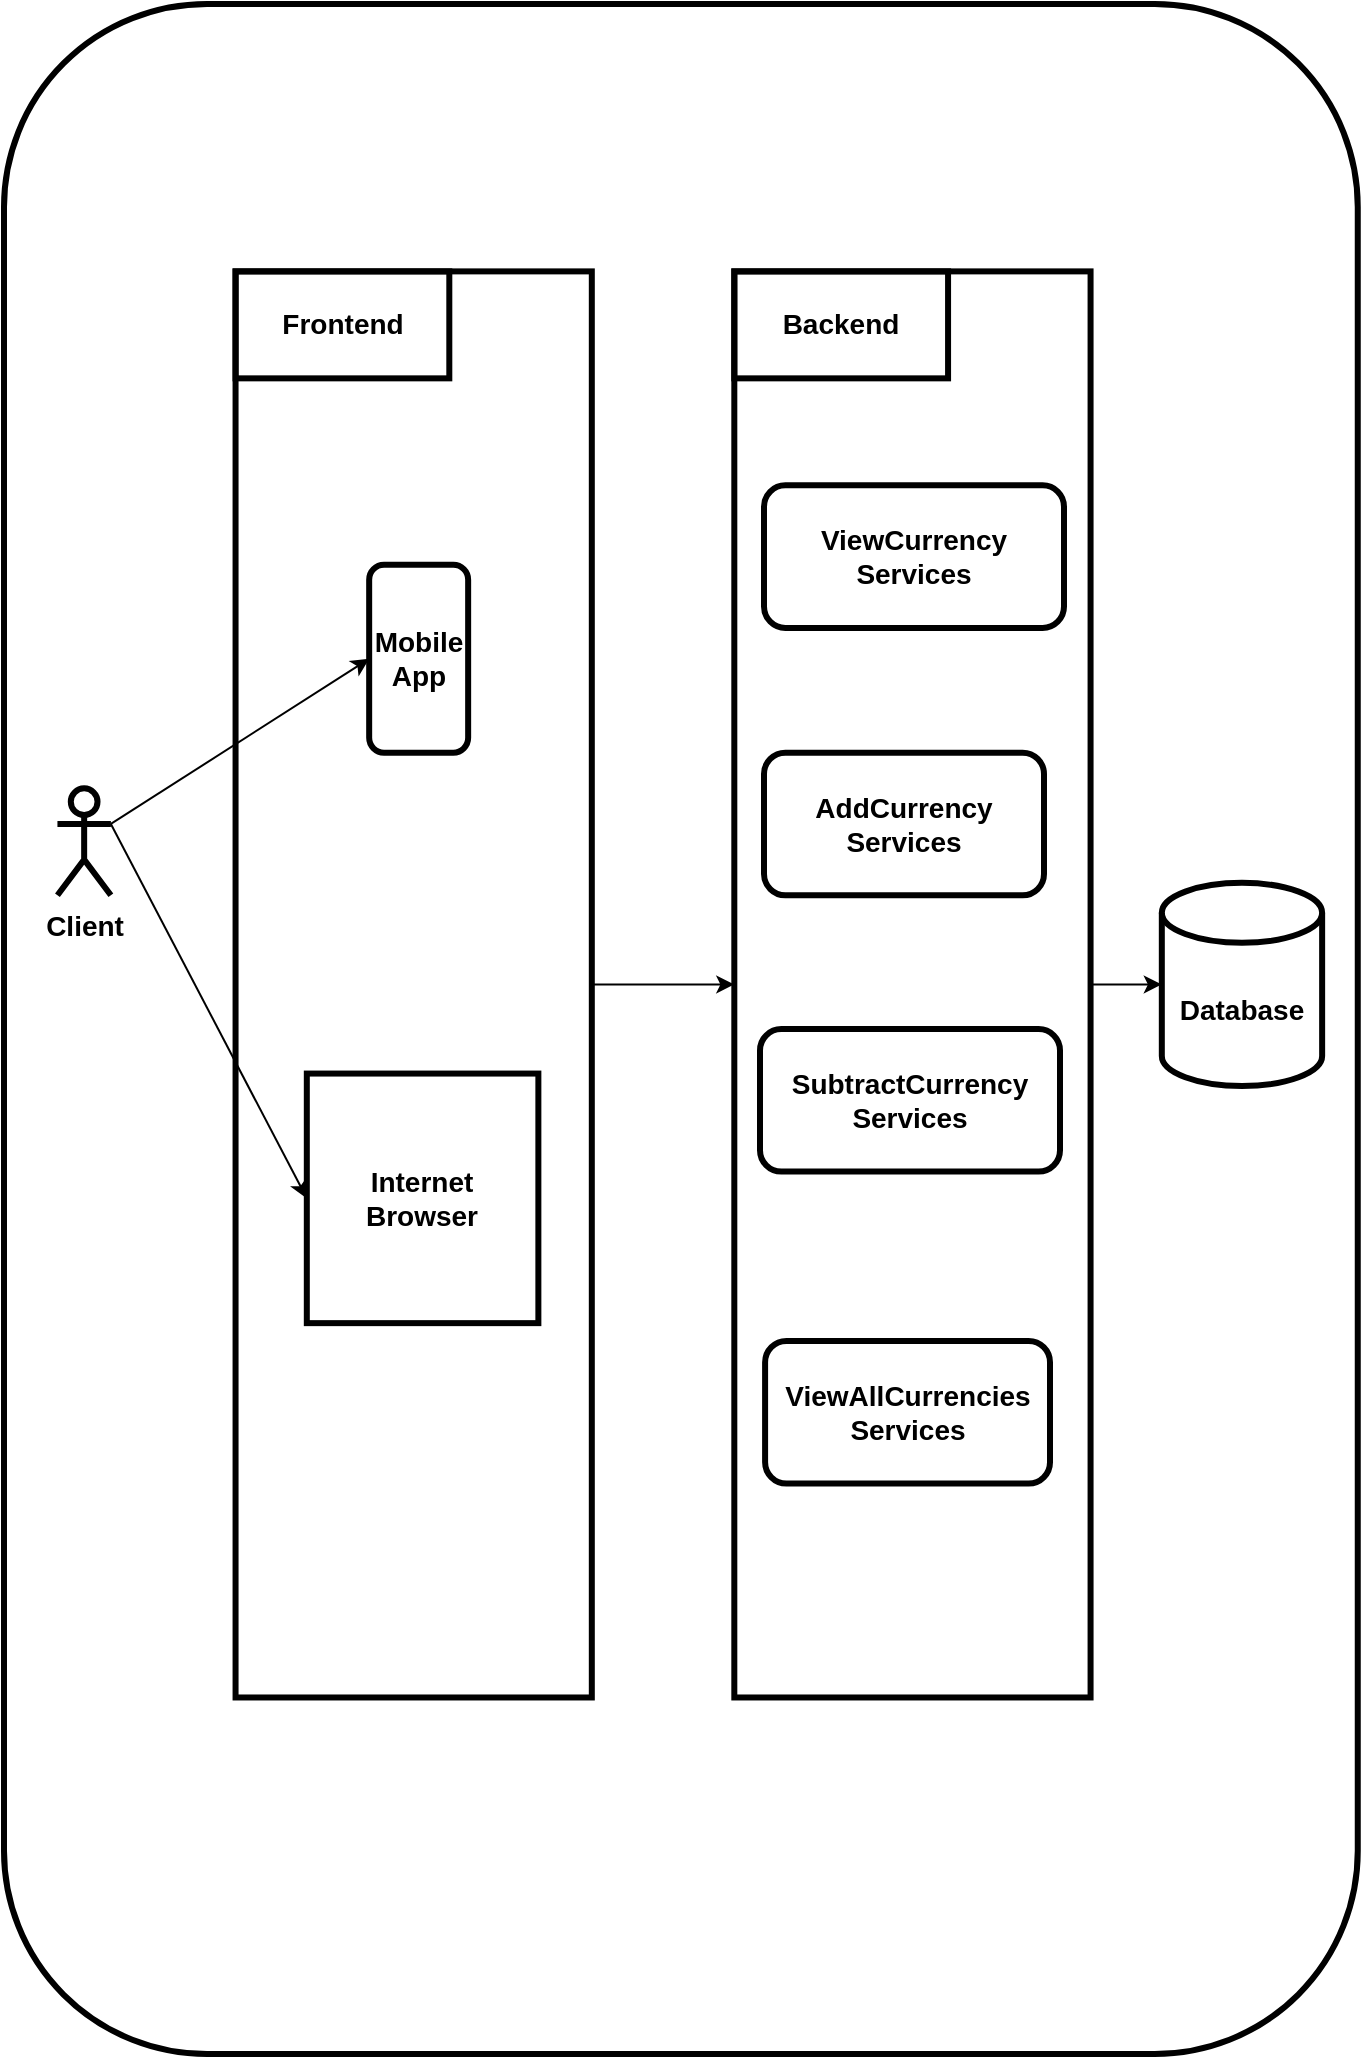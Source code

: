 <mxfile version="15.4.0" type="device"><diagram id="WgmqFEGJ0n0UrjhC6aDn" name="Page-1"><mxGraphModel dx="1086" dy="806" grid="1" gridSize="10" guides="1" tooltips="1" connect="1" arrows="1" fold="1" page="1" pageScale="1" pageWidth="827" pageHeight="1169" math="0" shadow="0"><root><mxCell id="0"/><mxCell id="1" parent="0"/><mxCell id="qGDrA1sxV1C1Q6a9yUAw-1" value="" style="rounded=1;whiteSpace=wrap;html=1;strokeWidth=3;fillColor=none;fontSize=14;fontStyle=1" vertex="1" parent="1"><mxGeometry x="80" y="55" width="676.88" height="1025" as="geometry"/></mxCell><mxCell id="qGDrA1sxV1C1Q6a9yUAw-2" value="&lt;font style=&quot;font-size: 14px;&quot;&gt;&lt;span style=&quot;font-size: 14px;&quot;&gt;Client&lt;/span&gt;&lt;/font&gt;" style="shape=umlActor;verticalLabelPosition=bottom;verticalAlign=top;html=1;outlineConnect=0;strokeWidth=3;fillColor=none;fontSize=14;fontStyle=1" vertex="1" parent="1"><mxGeometry x="106.719" y="447.174" width="26.719" height="53.478" as="geometry"/></mxCell><mxCell id="qGDrA1sxV1C1Q6a9yUAw-3" value="" style="rounded=0;whiteSpace=wrap;html=1;strokeWidth=3;fillColor=none;fontSize=14;fontStyle=1" vertex="1" parent="1"><mxGeometry x="195.782" y="188.696" width="178.126" height="713.043" as="geometry"/></mxCell><mxCell id="qGDrA1sxV1C1Q6a9yUAw-6" value="" style="rounded=0;whiteSpace=wrap;html=1;strokeWidth=3;fillColor=none;fontSize=14;fontStyle=1" vertex="1" parent="1"><mxGeometry x="445.159" y="188.696" width="178.126" height="713.043" as="geometry"/></mxCell><mxCell id="qGDrA1sxV1C1Q6a9yUAw-20" style="edgeStyle=none;rounded=0;orthogonalLoop=1;jettySize=auto;html=1;exitX=1;exitY=0.5;exitDx=0;exitDy=0;fontSize=14;fontStyle=1" edge="1" parent="1" source="qGDrA1sxV1C1Q6a9yUAw-3" target="qGDrA1sxV1C1Q6a9yUAw-6"><mxGeometry x="80" y="55" as="geometry"/></mxCell><mxCell id="qGDrA1sxV1C1Q6a9yUAw-7" value="Database" style="shape=cylinder3;whiteSpace=wrap;html=1;boundedLbl=1;backgroundOutline=1;size=15;strokeWidth=3;fillColor=none;fontSize=14;fontStyle=1" vertex="1" parent="1"><mxGeometry x="658.911" y="494.413" width="80.157" height="101.609" as="geometry"/></mxCell><mxCell id="qGDrA1sxV1C1Q6a9yUAw-21" style="edgeStyle=none;rounded=0;orthogonalLoop=1;jettySize=auto;html=1;exitX=1;exitY=0.5;exitDx=0;exitDy=0;entryX=0;entryY=0.5;entryDx=0;entryDy=0;entryPerimeter=0;fontSize=14;fontStyle=1" edge="1" parent="1" source="qGDrA1sxV1C1Q6a9yUAw-6" target="qGDrA1sxV1C1Q6a9yUAw-7"><mxGeometry x="80" y="55" as="geometry"/></mxCell><mxCell id="qGDrA1sxV1C1Q6a9yUAw-8" value="Frontend" style="rounded=0;whiteSpace=wrap;html=1;fontSize=14;strokeWidth=3;fillColor=none;fontStyle=1" vertex="1" parent="1"><mxGeometry x="195.782" y="188.696" width="106.876" height="53.478" as="geometry"/></mxCell><mxCell id="qGDrA1sxV1C1Q6a9yUAw-9" value="Backend" style="rounded=0;whiteSpace=wrap;html=1;fontSize=14;strokeWidth=3;fillColor=none;fontStyle=1" vertex="1" parent="1"><mxGeometry x="445.159" y="188.696" width="106.876" height="53.478" as="geometry"/></mxCell><mxCell id="qGDrA1sxV1C1Q6a9yUAw-10" value="Mobile&lt;br style=&quot;font-size: 14px;&quot;&gt;App" style="rounded=1;whiteSpace=wrap;html=1;fontSize=14;strokeWidth=3;fillColor=none;fontStyle=1" vertex="1" parent="1"><mxGeometry x="262.584" y="335.425" width="49.49" height="93.923" as="geometry"/></mxCell><mxCell id="qGDrA1sxV1C1Q6a9yUAw-14" style="rounded=0;orthogonalLoop=1;jettySize=auto;html=1;exitX=1;exitY=0.333;exitDx=0;exitDy=0;exitPerimeter=0;entryX=0;entryY=0.5;entryDx=0;entryDy=0;fontSize=14;fontStyle=1" edge="1" parent="1" source="qGDrA1sxV1C1Q6a9yUAw-2" target="qGDrA1sxV1C1Q6a9yUAw-10"><mxGeometry x="80" y="55" as="geometry"/></mxCell><mxCell id="qGDrA1sxV1C1Q6a9yUAw-12" value="Internet &lt;br&gt;Browser" style="rounded=0;whiteSpace=wrap;html=1;fontSize=14;strokeWidth=3;fillColor=none;fontStyle=1" vertex="1" parent="1"><mxGeometry x="231.407" y="589.783" width="115.782" height="124.783" as="geometry"/></mxCell><mxCell id="qGDrA1sxV1C1Q6a9yUAw-15" style="edgeStyle=none;rounded=0;orthogonalLoop=1;jettySize=auto;html=1;exitX=1;exitY=0.333;exitDx=0;exitDy=0;exitPerimeter=0;entryX=0;entryY=0.5;entryDx=0;entryDy=0;fontSize=14;fontStyle=1" edge="1" parent="1" source="qGDrA1sxV1C1Q6a9yUAw-2" target="qGDrA1sxV1C1Q6a9yUAw-12"><mxGeometry x="80" y="55" as="geometry"/></mxCell><mxCell id="qGDrA1sxV1C1Q6a9yUAw-16" value="ViewCurrency Services" style="rounded=1;whiteSpace=wrap;html=1;fontSize=14;strokeWidth=3;fillColor=none;fontStyle=1" vertex="1" parent="1"><mxGeometry x="460" y="295.65" width="150" height="71.3" as="geometry"/></mxCell><mxCell id="qGDrA1sxV1C1Q6a9yUAw-17" value="AddCurrency Services" style="rounded=1;whiteSpace=wrap;html=1;fontSize=14;strokeWidth=3;fillColor=none;fontStyle=1" vertex="1" parent="1"><mxGeometry x="460" y="429.35" width="140" height="71.3" as="geometry"/></mxCell><mxCell id="qGDrA1sxV1C1Q6a9yUAw-18" value="SubtractCurrency Services" style="rounded=1;whiteSpace=wrap;html=1;fontSize=14;strokeWidth=3;fillColor=none;fontStyle=1" vertex="1" parent="1"><mxGeometry x="458" y="567.5" width="150" height="71.3" as="geometry"/></mxCell><mxCell id="qGDrA1sxV1C1Q6a9yUAw-19" value="ViewAllCurrencies&lt;br style=&quot;font-size: 14px;&quot;&gt;Services" style="rounded=1;whiteSpace=wrap;html=1;fontSize=14;strokeWidth=3;fillColor=none;fontStyle=1" vertex="1" parent="1"><mxGeometry x="460.55" y="723.48" width="142.45" height="71.3" as="geometry"/></mxCell></root></mxGraphModel></diagram></mxfile>